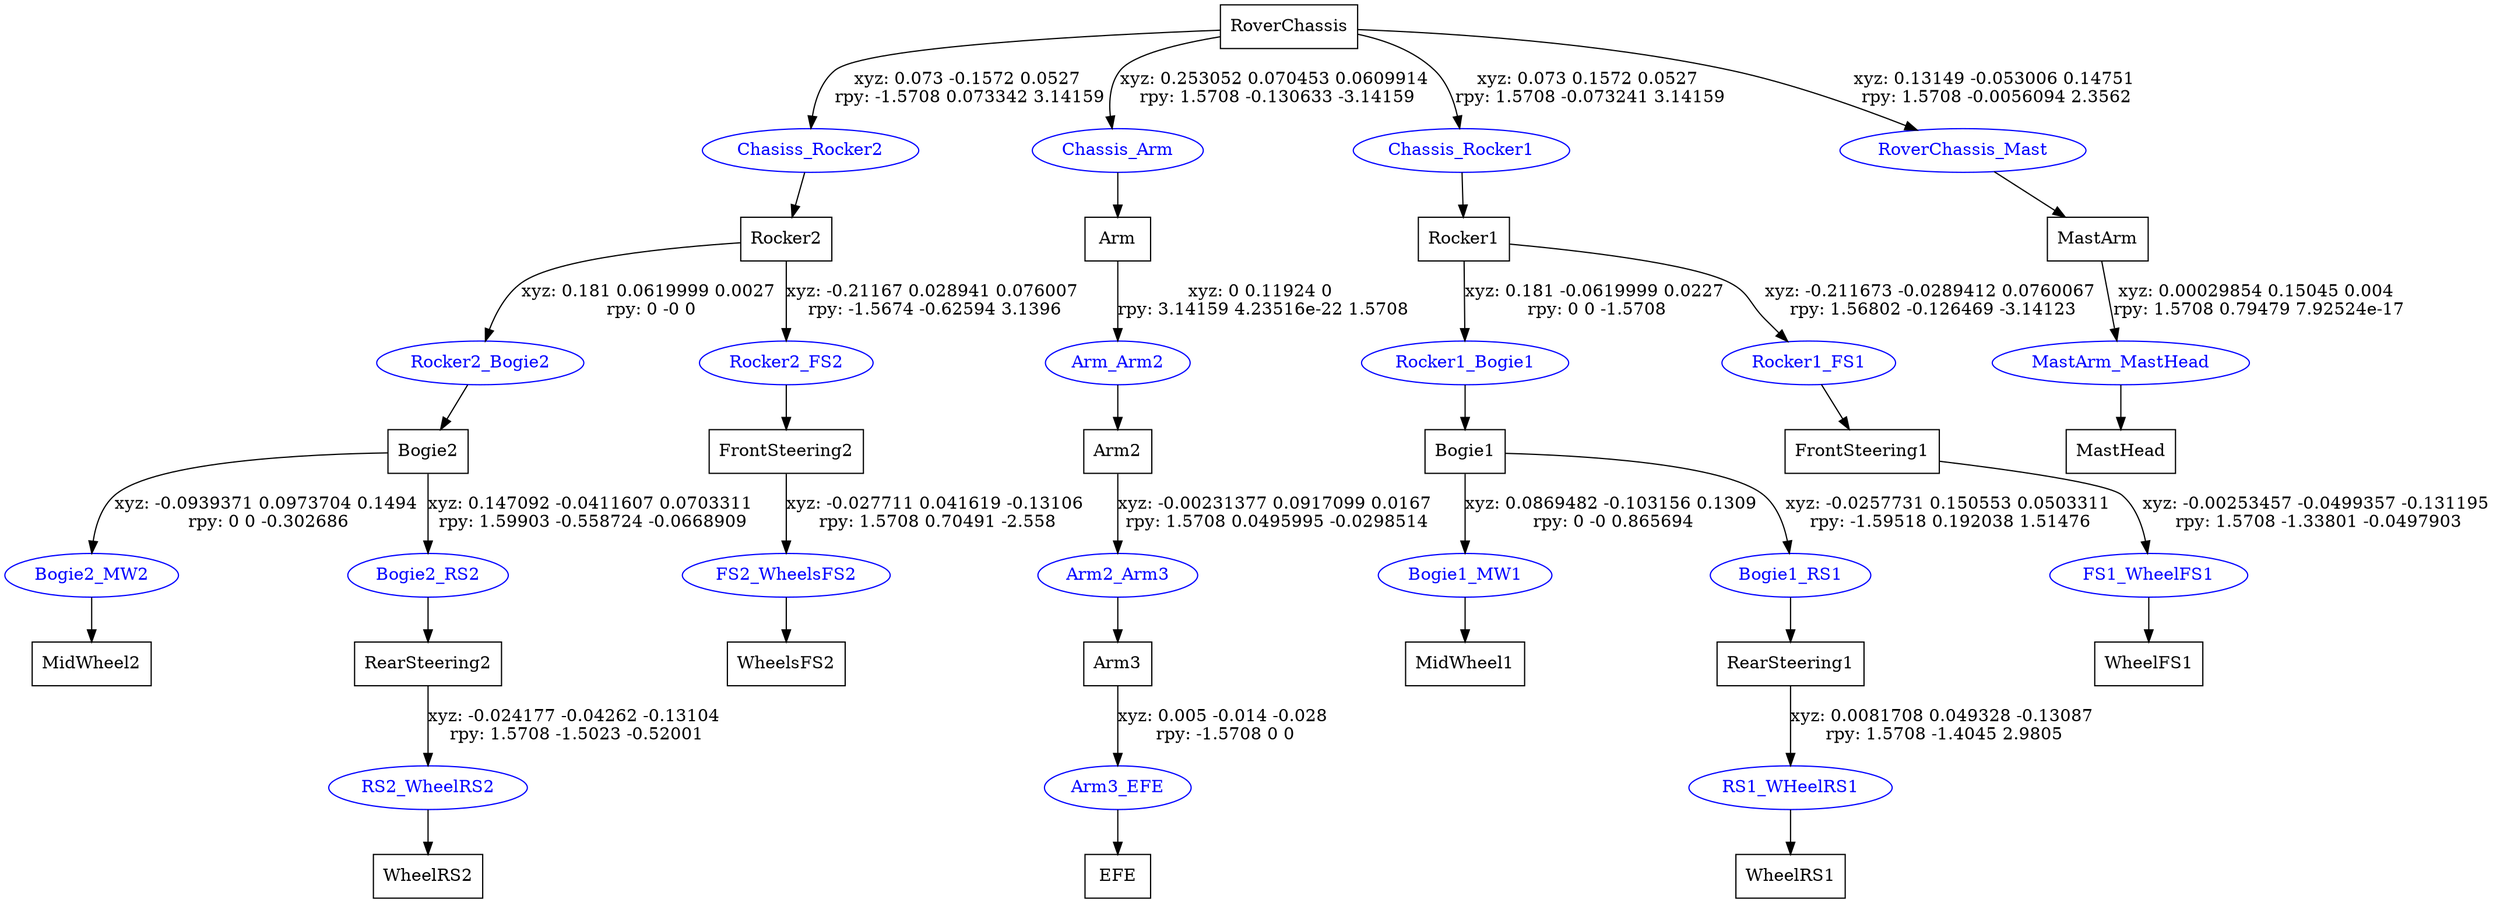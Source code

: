 digraph G {
node [shape=box];
"RoverChassis" [label="RoverChassis"];
"Rocker2" [label="Rocker2"];
"Bogie2" [label="Bogie2"];
"MidWheel2" [label="MidWheel2"];
"RearSteering2" [label="RearSteering2"];
"WheelRS2" [label="WheelRS2"];
"FrontSteering2" [label="FrontSteering2"];
"WheelsFS2" [label="WheelsFS2"];
"Arm" [label="Arm"];
"Arm2" [label="Arm2"];
"Arm3" [label="Arm3"];
"EFE" [label="EFE"];
"Rocker1" [label="Rocker1"];
"Bogie1" [label="Bogie1"];
"MidWheel1" [label="MidWheel1"];
"RearSteering1" [label="RearSteering1"];
"WheelRS1" [label="WheelRS1"];
"FrontSteering1" [label="FrontSteering1"];
"WheelFS1" [label="WheelFS1"];
"MastArm" [label="MastArm"];
"MastHead" [label="MastHead"];
node [shape=ellipse, color=blue, fontcolor=blue];
"RoverChassis" -> "Chasiss_Rocker2" [label="xyz: 0.073 -0.1572 0.0527 \nrpy: -1.5708 0.073342 3.14159"]
"Chasiss_Rocker2" -> "Rocker2"
"Rocker2" -> "Rocker2_Bogie2" [label="xyz: 0.181 0.0619999 0.0027 \nrpy: 0 -0 0"]
"Rocker2_Bogie2" -> "Bogie2"
"Bogie2" -> "Bogie2_MW2" [label="xyz: -0.0939371 0.0973704 0.1494 \nrpy: 0 0 -0.302686"]
"Bogie2_MW2" -> "MidWheel2"
"Bogie2" -> "Bogie2_RS2" [label="xyz: 0.147092 -0.0411607 0.0703311 \nrpy: 1.59903 -0.558724 -0.0668909"]
"Bogie2_RS2" -> "RearSteering2"
"RearSteering2" -> "RS2_WheelRS2" [label="xyz: -0.024177 -0.04262 -0.13104 \nrpy: 1.5708 -1.5023 -0.52001"]
"RS2_WheelRS2" -> "WheelRS2"
"Rocker2" -> "Rocker2_FS2" [label="xyz: -0.21167 0.028941 0.076007 \nrpy: -1.5674 -0.62594 3.1396"]
"Rocker2_FS2" -> "FrontSteering2"
"FrontSteering2" -> "FS2_WheelsFS2" [label="xyz: -0.027711 0.041619 -0.13106 \nrpy: 1.5708 0.70491 -2.558"]
"FS2_WheelsFS2" -> "WheelsFS2"
"RoverChassis" -> "Chassis_Arm" [label="xyz: 0.253052 0.070453 0.0609914 \nrpy: 1.5708 -0.130633 -3.14159"]
"Chassis_Arm" -> "Arm"
"Arm" -> "Arm_Arm2" [label="xyz: 0 0.11924 0 \nrpy: 3.14159 4.23516e-22 1.5708"]
"Arm_Arm2" -> "Arm2"
"Arm2" -> "Arm2_Arm3" [label="xyz: -0.00231377 0.0917099 0.0167 \nrpy: 1.5708 0.0495995 -0.0298514"]
"Arm2_Arm3" -> "Arm3"
"Arm3" -> "Arm3_EFE" [label="xyz: 0.005 -0.014 -0.028 \nrpy: -1.5708 0 0"]
"Arm3_EFE" -> "EFE"
"RoverChassis" -> "Chassis_Rocker1" [label="xyz: 0.073 0.1572 0.0527 \nrpy: 1.5708 -0.073241 3.14159"]
"Chassis_Rocker1" -> "Rocker1"
"Rocker1" -> "Rocker1_Bogie1" [label="xyz: 0.181 -0.0619999 0.0227 \nrpy: 0 0 -1.5708"]
"Rocker1_Bogie1" -> "Bogie1"
"Bogie1" -> "Bogie1_MW1" [label="xyz: 0.0869482 -0.103156 0.1309 \nrpy: 0 -0 0.865694"]
"Bogie1_MW1" -> "MidWheel1"
"Bogie1" -> "Bogie1_RS1" [label="xyz: -0.0257731 0.150553 0.0503311 \nrpy: -1.59518 0.192038 1.51476"]
"Bogie1_RS1" -> "RearSteering1"
"RearSteering1" -> "RS1_WHeelRS1" [label="xyz: 0.0081708 0.049328 -0.13087 \nrpy: 1.5708 -1.4045 2.9805"]
"RS1_WHeelRS1" -> "WheelRS1"
"Rocker1" -> "Rocker1_FS1" [label="xyz: -0.211673 -0.0289412 0.0760067 \nrpy: 1.56802 -0.126469 -3.14123"]
"Rocker1_FS1" -> "FrontSteering1"
"FrontSteering1" -> "FS1_WheelFS1" [label="xyz: -0.00253457 -0.0499357 -0.131195 \nrpy: 1.5708 -1.33801 -0.0497903"]
"FS1_WheelFS1" -> "WheelFS1"
"RoverChassis" -> "RoverChassis_Mast" [label="xyz: 0.13149 -0.053006 0.14751 \nrpy: 1.5708 -0.0056094 2.3562"]
"RoverChassis_Mast" -> "MastArm"
"MastArm" -> "MastArm_MastHead" [label="xyz: 0.00029854 0.15045 0.004 \nrpy: 1.5708 0.79479 7.92524e-17"]
"MastArm_MastHead" -> "MastHead"
}
